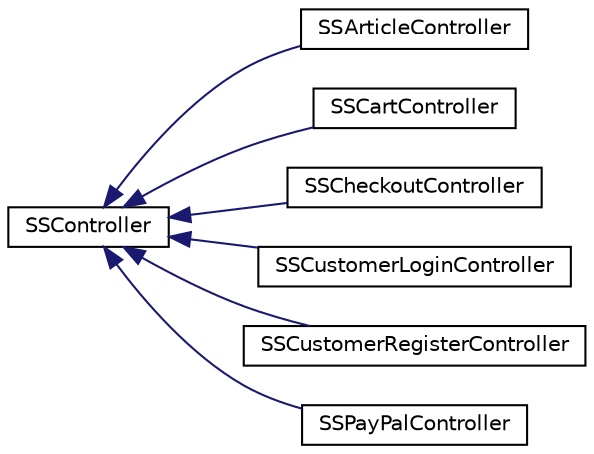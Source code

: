 digraph "Graphical Class Hierarchy"
{
  edge [fontname="Helvetica",fontsize="10",labelfontname="Helvetica",labelfontsize="10"];
  node [fontname="Helvetica",fontsize="10",shape=record];
  rankdir="LR";
  Node1 [label="SSController",height=0.2,width=0.4,color="black", fillcolor="white", style="filled",URL="$class_s_s_controller.html"];
  Node1 -> Node2 [dir="back",color="midnightblue",fontsize="10",style="solid",fontname="Helvetica"];
  Node2 [label="SSArticleController",height=0.2,width=0.4,color="black", fillcolor="white", style="filled",URL="$class_s_s_article_controller.html"];
  Node1 -> Node3 [dir="back",color="midnightblue",fontsize="10",style="solid",fontname="Helvetica"];
  Node3 [label="SSCartController",height=0.2,width=0.4,color="black", fillcolor="white", style="filled",URL="$class_s_s_cart_controller.html"];
  Node1 -> Node4 [dir="back",color="midnightblue",fontsize="10",style="solid",fontname="Helvetica"];
  Node4 [label="SSCheckoutController",height=0.2,width=0.4,color="black", fillcolor="white", style="filled",URL="$class_s_s_checkout_controller.html"];
  Node1 -> Node5 [dir="back",color="midnightblue",fontsize="10",style="solid",fontname="Helvetica"];
  Node5 [label="SSCustomerLoginController",height=0.2,width=0.4,color="black", fillcolor="white", style="filled",URL="$class_s_s_customer_login_controller.html"];
  Node1 -> Node6 [dir="back",color="midnightblue",fontsize="10",style="solid",fontname="Helvetica"];
  Node6 [label="SSCustomerRegisterController",height=0.2,width=0.4,color="black", fillcolor="white", style="filled",URL="$class_s_s_customer_register_controller.html"];
  Node1 -> Node7 [dir="back",color="midnightblue",fontsize="10",style="solid",fontname="Helvetica"];
  Node7 [label="SSPayPalController",height=0.2,width=0.4,color="black", fillcolor="white", style="filled",URL="$class_s_s_pay_pal_controller.html"];
}
